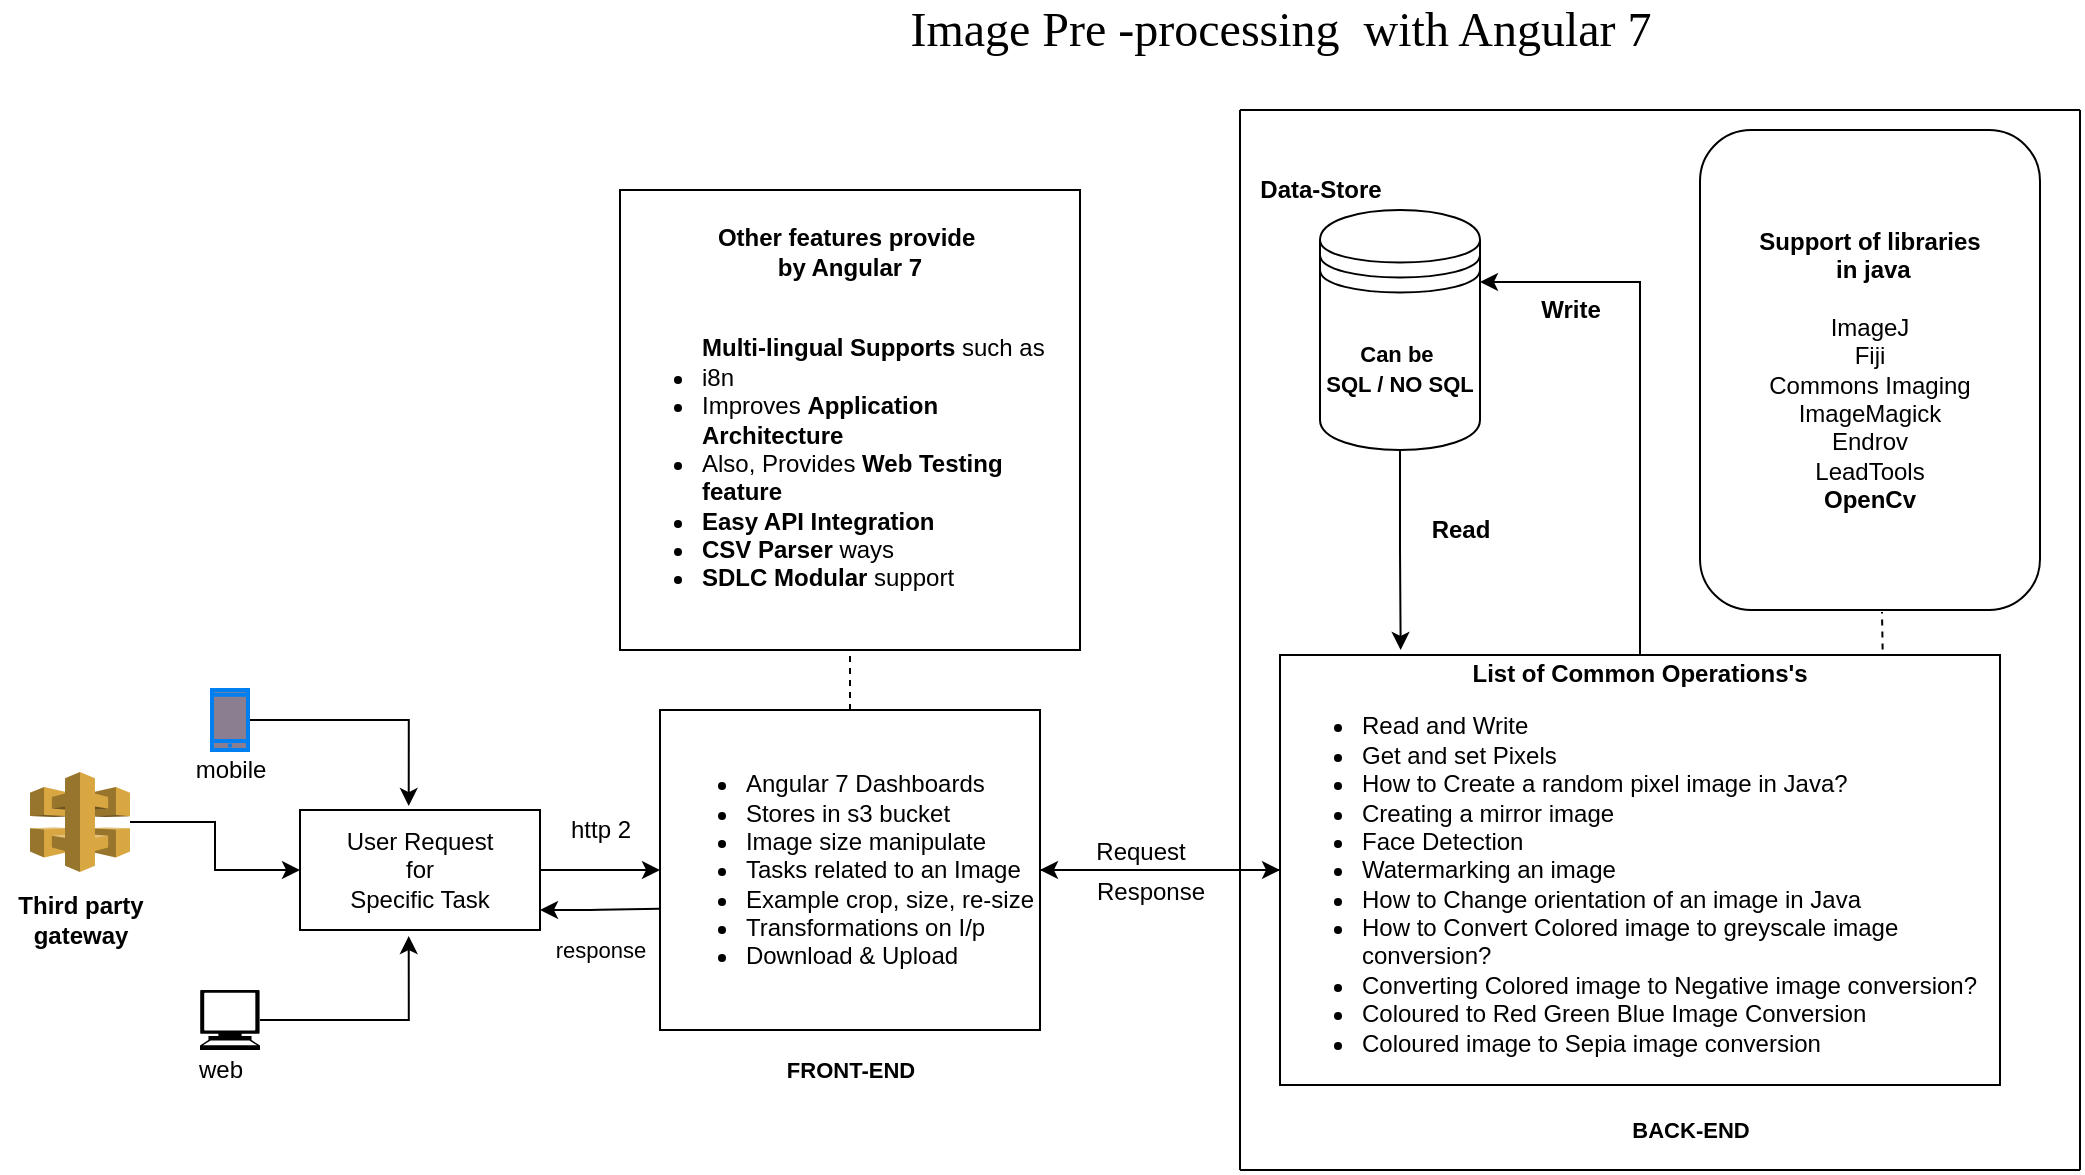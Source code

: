 <mxfile version="12.9.10" type="github">
  <diagram name="Page-1" id="74b105a0-9070-1c63-61bc-23e55f88626e">
    <mxGraphModel dx="764" dy="332" grid="1" gridSize="10" guides="1" tooltips="1" connect="1" arrows="1" fold="1" page="1" pageScale="1.5" pageWidth="1169" pageHeight="826" background="none" math="0" shadow="0">
      <root>
        <mxCell id="0" style=";html=1;" />
        <mxCell id="1" style=";html=1;" parent="0" />
        <mxCell id="cP9qwYqqRlfdVrelAtgD-12" style="edgeStyle=orthogonalEdgeStyle;rounded=0;orthogonalLoop=1;jettySize=auto;html=1;entryX=0;entryY=0.5;entryDx=0;entryDy=0;" edge="1" parent="1" source="cP9qwYqqRlfdVrelAtgD-3" target="cP9qwYqqRlfdVrelAtgD-11">
          <mxGeometry relative="1" as="geometry" />
        </mxCell>
        <mxCell id="cP9qwYqqRlfdVrelAtgD-3" value="User Request&lt;br&gt;for&lt;br&gt;Specific Task" style="rounded=0;whiteSpace=wrap;html=1;" vertex="1" parent="1">
          <mxGeometry x="190" y="540" width="120" height="60" as="geometry" />
        </mxCell>
        <mxCell id="cP9qwYqqRlfdVrelAtgD-10" style="edgeStyle=orthogonalEdgeStyle;rounded=0;orthogonalLoop=1;jettySize=auto;html=1;entryX=0.453;entryY=-0.033;entryDx=0;entryDy=0;entryPerimeter=0;" edge="1" parent="1" source="cP9qwYqqRlfdVrelAtgD-4" target="cP9qwYqqRlfdVrelAtgD-3">
          <mxGeometry relative="1" as="geometry" />
        </mxCell>
        <mxCell id="cP9qwYqqRlfdVrelAtgD-4" value="" style="html=1;verticalLabelPosition=bottom;align=center;labelBackgroundColor=#ffffff;verticalAlign=top;strokeWidth=2;strokeColor=#0080F0;shadow=0;dashed=0;shape=mxgraph.ios7.icons.smartphone;fillColor=#8C7E91;" vertex="1" parent="1">
          <mxGeometry x="146" y="480" width="18" height="30" as="geometry" />
        </mxCell>
        <mxCell id="cP9qwYqqRlfdVrelAtgD-9" style="edgeStyle=orthogonalEdgeStyle;rounded=0;orthogonalLoop=1;jettySize=auto;html=1;entryX=0.453;entryY=1.05;entryDx=0;entryDy=0;entryPerimeter=0;" edge="1" parent="1" source="cP9qwYqqRlfdVrelAtgD-6" target="cP9qwYqqRlfdVrelAtgD-3">
          <mxGeometry relative="1" as="geometry" />
        </mxCell>
        <mxCell id="cP9qwYqqRlfdVrelAtgD-6" value="" style="shape=mxgraph.signs.tech.computer;html=1;fillColor=#000000;strokeColor=none;verticalLabelPosition=bottom;verticalAlign=top;align=center;" vertex="1" parent="1">
          <mxGeometry x="140" y="630" width="30" height="30" as="geometry" />
        </mxCell>
        <mxCell id="cP9qwYqqRlfdVrelAtgD-19" style="edgeStyle=orthogonalEdgeStyle;rounded=0;orthogonalLoop=1;jettySize=auto;html=1;entryX=0;entryY=0.5;entryDx=0;entryDy=0;" edge="1" parent="1" source="cP9qwYqqRlfdVrelAtgD-11" target="cP9qwYqqRlfdVrelAtgD-17">
          <mxGeometry relative="1" as="geometry">
            <mxPoint x="720" y="570.0" as="targetPoint" />
          </mxGeometry>
        </mxCell>
        <mxCell id="cP9qwYqqRlfdVrelAtgD-11" value="&lt;div style=&quot;text-align: left&quot;&gt;&lt;ul&gt;&lt;li&gt;&lt;span&gt;Angular 7 Dashboards&lt;/span&gt;&lt;/li&gt;&lt;li&gt;&lt;span&gt;&lt;div style=&quot;text-align: left&quot;&gt;&lt;span&gt;Stores in s3 bucket&lt;/span&gt;&lt;/div&gt;&lt;/span&gt;&lt;/li&gt;&lt;li&gt;&lt;div style=&quot;text-align: left&quot;&gt;&lt;span&gt;Image size manipulate&lt;/span&gt;&lt;/div&gt;&lt;/li&gt;&lt;li&gt;&lt;div style=&quot;text-align: left&quot;&gt;&lt;span&gt;Tasks related to an Image&lt;/span&gt;&lt;/div&gt;&lt;/li&gt;&lt;li&gt;&lt;div style=&quot;text-align: left&quot;&gt;&lt;span&gt;Example crop, size, re-size&lt;/span&gt;&lt;/div&gt;&lt;/li&gt;&lt;li&gt;&lt;div style=&quot;text-align: left&quot;&gt;&lt;span&gt;Transformations on I/p&amp;nbsp;&lt;/span&gt;&lt;/div&gt;&lt;/li&gt;&lt;li&gt;&lt;div style=&quot;text-align: left&quot;&gt;&lt;span&gt;Download &amp;amp; Upload&lt;/span&gt;&lt;/div&gt;&lt;/li&gt;&lt;/ul&gt;&lt;/div&gt;" style="rounded=0;whiteSpace=wrap;html=1;align=center;" vertex="1" parent="1">
          <mxGeometry x="370" y="490" width="190" height="160" as="geometry" />
        </mxCell>
        <mxCell id="cP9qwYqqRlfdVrelAtgD-13" value="http 2" style="text;html=1;align=center;verticalAlign=middle;resizable=0;points=[];autosize=1;" vertex="1" parent="1">
          <mxGeometry x="315" y="540" width="50" height="20" as="geometry" />
        </mxCell>
        <mxCell id="cP9qwYqqRlfdVrelAtgD-16" value="&lt;b&gt;&lt;font style=&quot;font-size: 11px&quot;&gt;FRONT-END&lt;/font&gt;&lt;/b&gt;" style="text;html=1;align=center;verticalAlign=middle;resizable=0;points=[];autosize=1;" vertex="1" parent="1">
          <mxGeometry x="425" y="660" width="80" height="20" as="geometry" />
        </mxCell>
        <mxCell id="cP9qwYqqRlfdVrelAtgD-22" style="edgeStyle=orthogonalEdgeStyle;rounded=0;orthogonalLoop=1;jettySize=auto;html=1;" edge="1" parent="1" source="cP9qwYqqRlfdVrelAtgD-17" target="cP9qwYqqRlfdVrelAtgD-11">
          <mxGeometry relative="1" as="geometry" />
        </mxCell>
        <mxCell id="cP9qwYqqRlfdVrelAtgD-45" style="edgeStyle=orthogonalEdgeStyle;rounded=0;orthogonalLoop=1;jettySize=auto;html=1;entryX=1;entryY=0.3;entryDx=0;entryDy=0;" edge="1" parent="1" source="cP9qwYqqRlfdVrelAtgD-17" target="cP9qwYqqRlfdVrelAtgD-35">
          <mxGeometry relative="1" as="geometry" />
        </mxCell>
        <mxCell id="cP9qwYqqRlfdVrelAtgD-17" value="&lt;b&gt;List of Common Operations&#39;s&lt;/b&gt;&lt;br&gt;&lt;div&gt;&lt;div style=&quot;text-align: left&quot;&gt;&lt;ul&gt;&lt;li&gt;Read and Write&lt;/li&gt;&lt;li&gt;Get and set Pixels&lt;/li&gt;&lt;li&gt;How to Create a random pixel image in Java?&lt;/li&gt;&lt;li&gt;Creating a mirror image&lt;/li&gt;&lt;li&gt;Face Detection&lt;/li&gt;&lt;li&gt;Watermarking an image&lt;/li&gt;&lt;li&gt;How to Change orientation of an image in Java&lt;/li&gt;&lt;li&gt;How to Convert Colored image to greyscale image conversion?&lt;/li&gt;&lt;li&gt;Converting Colored image to Negative image conversion?&lt;/li&gt;&lt;li&gt;Coloured to Red Green Blue Image Conversion&lt;/li&gt;&lt;li&gt;Coloured image to Sepia image conversion&lt;/li&gt;&lt;/ul&gt;&lt;/div&gt;&lt;/div&gt;" style="rounded=0;whiteSpace=wrap;html=1;" vertex="1" parent="1">
          <mxGeometry x="680" y="462.5" width="360" height="215" as="geometry" />
        </mxCell>
        <mxCell id="cP9qwYqqRlfdVrelAtgD-18" value="&lt;b&gt;&lt;font style=&quot;font-size: 11px&quot;&gt;BACK-END&lt;/font&gt;&lt;/b&gt;" style="text;html=1;align=center;verticalAlign=middle;resizable=0;points=[];autosize=1;" vertex="1" parent="1">
          <mxGeometry x="850" y="690" width="70" height="20" as="geometry" />
        </mxCell>
        <mxCell id="cP9qwYqqRlfdVrelAtgD-25" value="Request" style="text;html=1;align=center;verticalAlign=middle;resizable=0;points=[];autosize=1;" vertex="1" parent="1">
          <mxGeometry x="580" y="551" width="60" height="20" as="geometry" />
        </mxCell>
        <mxCell id="cP9qwYqqRlfdVrelAtgD-27" value="Response" style="text;html=1;align=center;verticalAlign=middle;resizable=0;points=[];autosize=1;" vertex="1" parent="1">
          <mxGeometry x="580" y="571" width="70" height="20" as="geometry" />
        </mxCell>
        <mxCell id="cP9qwYqqRlfdVrelAtgD-31" value="&lt;b&gt;Support of libraries&lt;br&gt;&amp;nbsp;in java&lt;br&gt;&lt;/b&gt;&lt;br&gt;&lt;div&gt;ImageJ&lt;/div&gt;&lt;div&gt;Fiji&lt;/div&gt;&lt;div&gt;Commons Imaging&lt;/div&gt;&lt;div&gt;ImageMagick&lt;/div&gt;&lt;div&gt;Endrov&lt;/div&gt;&lt;div&gt;LeadTools&lt;/div&gt;&lt;div&gt;&lt;b&gt;OpenCv&lt;/b&gt;&lt;/div&gt;" style="rounded=1;whiteSpace=wrap;html=1;" vertex="1" parent="1">
          <mxGeometry x="890" y="200" width="170" height="240" as="geometry" />
        </mxCell>
        <mxCell id="cP9qwYqqRlfdVrelAtgD-37" style="edgeStyle=orthogonalEdgeStyle;rounded=0;orthogonalLoop=1;jettySize=auto;html=1;exitX=0.5;exitY=1;exitDx=0;exitDy=0;" edge="1" parent="1" source="cP9qwYqqRlfdVrelAtgD-35">
          <mxGeometry relative="1" as="geometry">
            <mxPoint x="740.333" y="460.0" as="targetPoint" />
          </mxGeometry>
        </mxCell>
        <mxCell id="cP9qwYqqRlfdVrelAtgD-35" value="&lt;b&gt;&lt;font style=&quot;font-size: 11px&quot;&gt;Can be&amp;nbsp;&lt;br&gt;SQL / NO SQL&lt;/font&gt;&lt;/b&gt;" style="shape=datastore;whiteSpace=wrap;html=1;" vertex="1" parent="1">
          <mxGeometry x="700" y="240" width="80" height="120" as="geometry" />
        </mxCell>
        <mxCell id="cP9qwYqqRlfdVrelAtgD-41" value="" style="endArrow=none;html=1;" edge="1" parent="1">
          <mxGeometry width="50" height="50" relative="1" as="geometry">
            <mxPoint x="660" y="190" as="sourcePoint" />
            <mxPoint x="660" y="720" as="targetPoint" />
          </mxGeometry>
        </mxCell>
        <mxCell id="cP9qwYqqRlfdVrelAtgD-42" value="" style="endArrow=none;html=1;" edge="1" parent="1">
          <mxGeometry width="50" height="50" relative="1" as="geometry">
            <mxPoint x="660" y="190" as="sourcePoint" />
            <mxPoint x="1080" y="190" as="targetPoint" />
          </mxGeometry>
        </mxCell>
        <mxCell id="cP9qwYqqRlfdVrelAtgD-43" value="" style="endArrow=none;html=1;" edge="1" parent="1">
          <mxGeometry width="50" height="50" relative="1" as="geometry">
            <mxPoint x="1080" y="190" as="sourcePoint" />
            <mxPoint x="1080" y="720" as="targetPoint" />
          </mxGeometry>
        </mxCell>
        <mxCell id="cP9qwYqqRlfdVrelAtgD-44" value="" style="endArrow=none;html=1;" edge="1" parent="1">
          <mxGeometry width="50" height="50" relative="1" as="geometry">
            <mxPoint x="660" y="720" as="sourcePoint" />
            <mxPoint x="1080" y="720" as="targetPoint" />
          </mxGeometry>
        </mxCell>
        <mxCell id="cP9qwYqqRlfdVrelAtgD-46" value="&lt;b&gt;Data-Store&lt;/b&gt;" style="text;html=1;align=center;verticalAlign=middle;resizable=0;points=[];autosize=1;" vertex="1" parent="1">
          <mxGeometry x="660" y="220" width="80" height="20" as="geometry" />
        </mxCell>
        <mxCell id="cP9qwYqqRlfdVrelAtgD-47" value="" style="endArrow=none;dashed=1;html=1;" edge="1" parent="1" source="cP9qwYqqRlfdVrelAtgD-11">
          <mxGeometry width="50" height="50" relative="1" as="geometry">
            <mxPoint x="465" y="469.289" as="sourcePoint" />
            <mxPoint x="465" y="419.289" as="targetPoint" />
          </mxGeometry>
        </mxCell>
        <mxCell id="cP9qwYqqRlfdVrelAtgD-48" value="&lt;div&gt;&lt;b&gt;Other features provide&amp;nbsp;&lt;/b&gt;&lt;/div&gt;&lt;div&gt;&lt;b&gt;by Angular 7&lt;/b&gt;&lt;/div&gt;&lt;font&gt;&lt;br&gt;&lt;div&gt;&lt;ul&gt;&lt;li&gt;&lt;font&gt;&lt;div style=&quot;text-align: left&quot;&gt;&lt;b&gt;Multi-lingual Supports&lt;/b&gt; such as i8n&lt;/div&gt;&lt;/font&gt;&lt;/li&gt;&lt;li&gt;&lt;div style=&quot;text-align: left&quot;&gt;Improves &lt;b&gt;Application Architecture&lt;/b&gt;&lt;/div&gt;&lt;/li&gt;&lt;li&gt;&lt;div style=&quot;text-align: left&quot;&gt;Also, Provides &lt;b&gt;Web Testing feature&lt;/b&gt;&lt;/div&gt;&lt;/li&gt;&lt;li&gt;&lt;div style=&quot;text-align: left&quot;&gt;&lt;b&gt;Easy API Integration&lt;/b&gt;&amp;nbsp;&lt;/div&gt;&lt;/li&gt;&lt;li&gt;&lt;div style=&quot;text-align: left&quot;&gt;&lt;b&gt;CSV Parser&lt;/b&gt; ways&amp;nbsp;&lt;/div&gt;&lt;/li&gt;&lt;li&gt;&lt;div style=&quot;text-align: left&quot;&gt;&lt;b&gt;SDLC Modular&lt;/b&gt; support&lt;/div&gt;&lt;/li&gt;&lt;/ul&gt;&lt;/div&gt;&lt;/font&gt;" style="whiteSpace=wrap;html=1;aspect=fixed;" vertex="1" parent="1">
          <mxGeometry x="350" y="230" width="230" height="230" as="geometry" />
        </mxCell>
        <mxCell id="cP9qwYqqRlfdVrelAtgD-49" value="mobile" style="text;html=1;align=center;verticalAlign=middle;resizable=0;points=[];autosize=1;" vertex="1" parent="1">
          <mxGeometry x="130" y="510" width="50" height="20" as="geometry" />
        </mxCell>
        <mxCell id="cP9qwYqqRlfdVrelAtgD-50" value="web&lt;br&gt;" style="text;html=1;align=center;verticalAlign=middle;resizable=0;points=[];autosize=1;" vertex="1" parent="1">
          <mxGeometry x="130" y="660" width="40" height="20" as="geometry" />
        </mxCell>
        <mxCell id="cP9qwYqqRlfdVrelAtgD-51" value="&lt;b&gt;Third party&lt;br&gt;gateway&lt;/b&gt;" style="text;html=1;align=center;verticalAlign=middle;resizable=0;points=[];autosize=1;" vertex="1" parent="1">
          <mxGeometry x="40" y="580" width="80" height="30" as="geometry" />
        </mxCell>
        <mxCell id="cP9qwYqqRlfdVrelAtgD-54" style="edgeStyle=orthogonalEdgeStyle;rounded=0;orthogonalLoop=1;jettySize=auto;html=1;entryX=0;entryY=0.5;entryDx=0;entryDy=0;" edge="1" parent="1" source="cP9qwYqqRlfdVrelAtgD-52" target="cP9qwYqqRlfdVrelAtgD-3">
          <mxGeometry relative="1" as="geometry" />
        </mxCell>
        <mxCell id="cP9qwYqqRlfdVrelAtgD-52" value="" style="outlineConnect=0;dashed=0;verticalLabelPosition=bottom;verticalAlign=top;align=center;html=1;shape=mxgraph.aws3.api_gateway;fillColor=#D9A741;gradientColor=none;" vertex="1" parent="1">
          <mxGeometry x="55" y="521" width="50" height="50" as="geometry" />
        </mxCell>
        <mxCell id="cP9qwYqqRlfdVrelAtgD-55" value="&lt;b&gt;Read&lt;/b&gt;" style="text;html=1;align=center;verticalAlign=middle;resizable=0;points=[];autosize=1;" vertex="1" parent="1">
          <mxGeometry x="750" y="390" width="40" height="20" as="geometry" />
        </mxCell>
        <mxCell id="cP9qwYqqRlfdVrelAtgD-56" value="&lt;b&gt;Write&lt;/b&gt;" style="text;html=1;align=center;verticalAlign=middle;resizable=0;points=[];autosize=1;" vertex="1" parent="1">
          <mxGeometry x="800" y="280" width="50" height="20" as="geometry" />
        </mxCell>
        <mxCell id="cP9qwYqqRlfdVrelAtgD-58" value="" style="endArrow=none;dashed=1;html=1;exitX=0.837;exitY=-0.013;exitDx=0;exitDy=0;exitPerimeter=0;" edge="1" parent="1" source="cP9qwYqqRlfdVrelAtgD-17">
          <mxGeometry width="50" height="50" relative="1" as="geometry">
            <mxPoint x="985" y="462.5" as="sourcePoint" />
            <mxPoint x="981" y="441" as="targetPoint" />
          </mxGeometry>
        </mxCell>
        <mxCell id="cP9qwYqqRlfdVrelAtgD-59" value="&lt;font face=&quot;Georgia&quot; style=&quot;font-size: 24px&quot;&gt;Image Pre -processing&amp;nbsp; with Angular 7&lt;/font&gt;" style="text;html=1;align=center;verticalAlign=middle;resizable=0;points=[];autosize=1;" vertex="1" parent="1">
          <mxGeometry x="470" y="140" width="420" height="20" as="geometry" />
        </mxCell>
        <mxCell id="cP9qwYqqRlfdVrelAtgD-63" value="" style="endArrow=classic;html=1;exitX=-0.001;exitY=0.621;exitDx=0;exitDy=0;exitPerimeter=0;" edge="1" parent="1" source="cP9qwYqqRlfdVrelAtgD-11">
          <mxGeometry width="50" height="50" relative="1" as="geometry">
            <mxPoint x="310" y="670" as="sourcePoint" />
            <mxPoint x="310" y="590" as="targetPoint" />
            <Array as="points">
              <mxPoint x="330" y="590" />
            </Array>
          </mxGeometry>
        </mxCell>
        <mxCell id="cP9qwYqqRlfdVrelAtgD-65" value="&lt;font style=&quot;font-size: 11px&quot;&gt;response&lt;/font&gt;" style="text;html=1;align=center;verticalAlign=middle;resizable=0;points=[];autosize=1;" vertex="1" parent="1">
          <mxGeometry x="310" y="600" width="60" height="20" as="geometry" />
        </mxCell>
      </root>
    </mxGraphModel>
  </diagram>
</mxfile>
